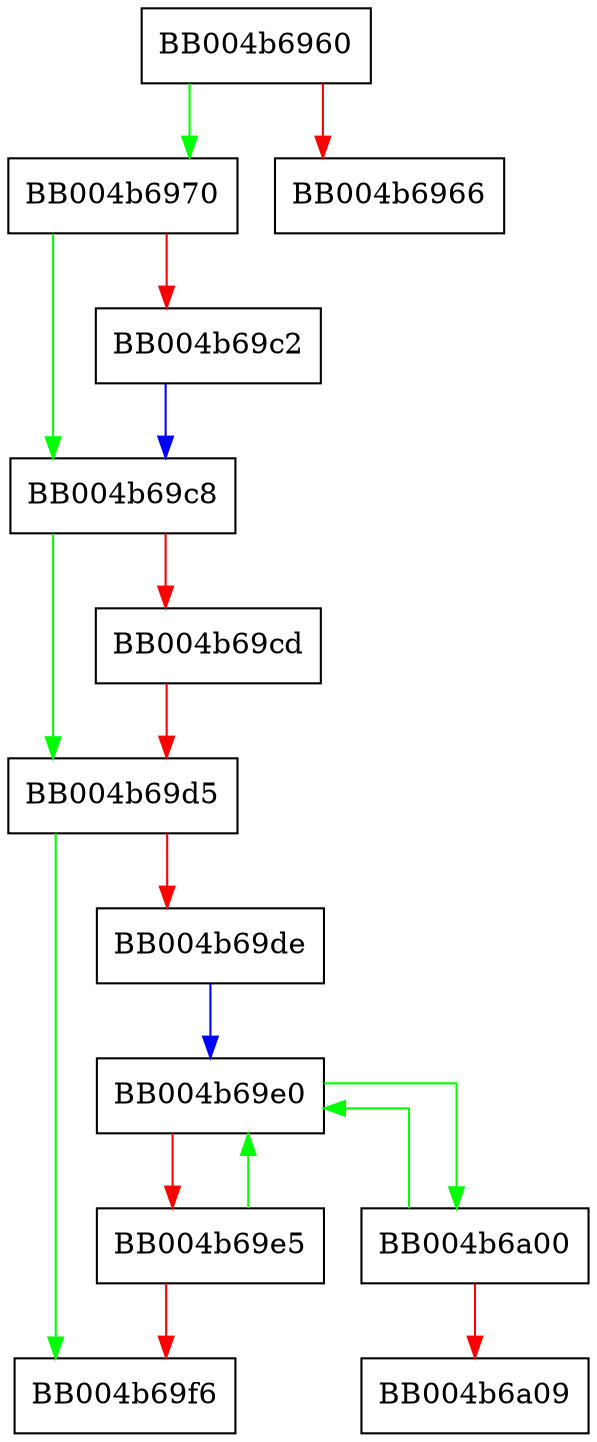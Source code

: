 digraph ossl_quic_port_raise_net_error {
  node [shape="box"];
  graph [splines=ortho];
  BB004b6960 -> BB004b6970 [color="green"];
  BB004b6960 -> BB004b6966 [color="red"];
  BB004b6970 -> BB004b69c8 [color="green"];
  BB004b6970 -> BB004b69c2 [color="red"];
  BB004b69c2 -> BB004b69c8 [color="blue"];
  BB004b69c8 -> BB004b69d5 [color="green"];
  BB004b69c8 -> BB004b69cd [color="red"];
  BB004b69cd -> BB004b69d5 [color="red"];
  BB004b69d5 -> BB004b69f6 [color="green"];
  BB004b69d5 -> BB004b69de [color="red"];
  BB004b69de -> BB004b69e0 [color="blue"];
  BB004b69e0 -> BB004b6a00 [color="green"];
  BB004b69e0 -> BB004b69e5 [color="red"];
  BB004b69e5 -> BB004b69e0 [color="green"];
  BB004b69e5 -> BB004b69f6 [color="red"];
  BB004b6a00 -> BB004b69e0 [color="green"];
  BB004b6a00 -> BB004b6a09 [color="red"];
}